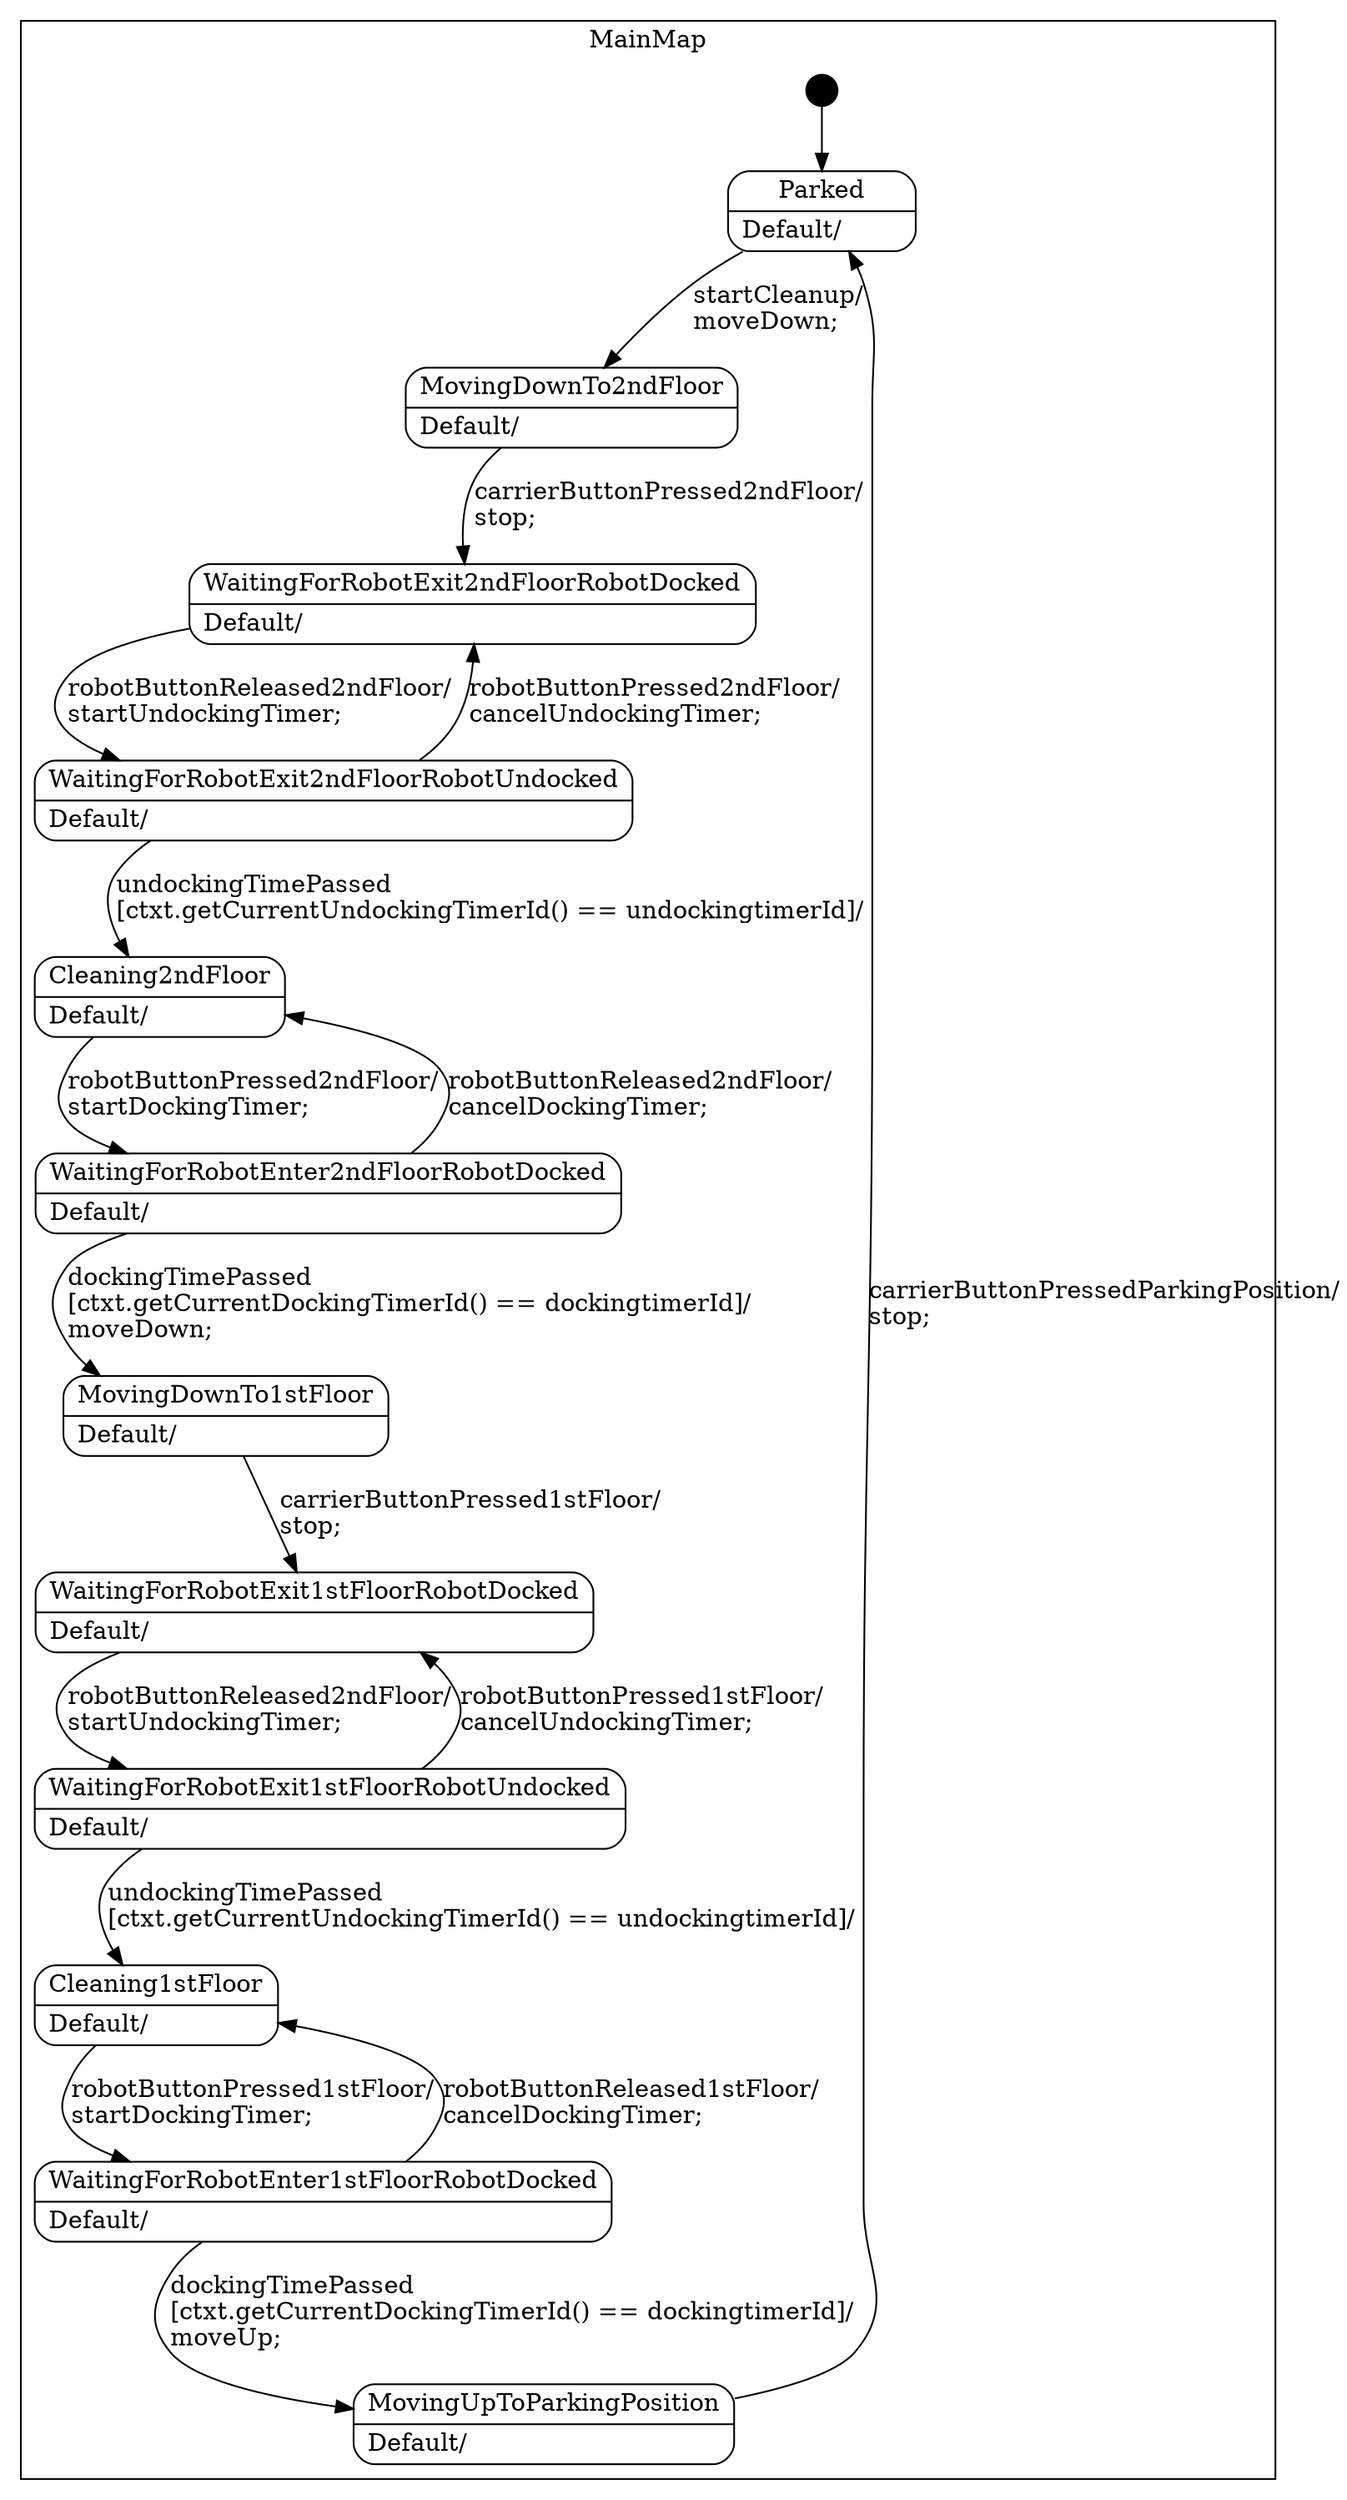 digraph RobotelevatorStatemachine {

    node
        [shape=Mrecord width=1.5];

    subgraph cluster_MainMap {

        label="MainMap";

        //
        // States (Nodes)
        //

        "MainMap::Parked"
            [label="{Parked|Default/\l}"];

        "MainMap::MovingDownTo2ndFloor"
            [label="{MovingDownTo2ndFloor|Default/\l}"];

        "MainMap::WaitingForRobotExit2ndFloorRobotDocked"
            [label="{WaitingForRobotExit2ndFloorRobotDocked|Default/\l}"];

        "MainMap::WaitingForRobotExit2ndFloorRobotUndocked"
            [label="{WaitingForRobotExit2ndFloorRobotUndocked|Default/\l}"];

        "MainMap::Cleaning2ndFloor"
            [label="{Cleaning2ndFloor|Default/\l}"];

        "MainMap::WaitingForRobotEnter2ndFloorRobotDocked"
            [label="{WaitingForRobotEnter2ndFloorRobotDocked|Default/\l}"];

        "MainMap::MovingDownTo1stFloor"
            [label="{MovingDownTo1stFloor|Default/\l}"];

        "MainMap::WaitingForRobotExit1stFloorRobotDocked"
            [label="{WaitingForRobotExit1stFloorRobotDocked|Default/\l}"];

        "MainMap::WaitingForRobotExit1stFloorRobotUndocked"
            [label="{WaitingForRobotExit1stFloorRobotUndocked|Default/\l}"];

        "MainMap::Cleaning1stFloor"
            [label="{Cleaning1stFloor|Default/\l}"];

        "MainMap::WaitingForRobotEnter1stFloorRobotDocked"
            [label="{WaitingForRobotEnter1stFloorRobotDocked|Default/\l}"];

        "MainMap::MovingUpToParkingPosition"
            [label="{MovingUpToParkingPosition|Default/\l}"];

        "%start"
            [label="" shape=circle style=filled fillcolor=black width=0.25];

    }

    //
    // Transitions (Edges)
    //

    "MainMap::Parked" -> "MainMap::MovingDownTo2ndFloor"
        [label="startCleanup/\lmoveDown;\l"];

    "MainMap::MovingDownTo2ndFloor" -> "MainMap::WaitingForRobotExit2ndFloorRobotDocked"
        [label="carrierButtonPressed2ndFloor/\lstop;\l"];

    "MainMap::WaitingForRobotExit2ndFloorRobotDocked" -> "MainMap::WaitingForRobotExit2ndFloorRobotUndocked"
        [label="robotButtonReleased2ndFloor/\lstartUndockingTimer;\l"];

    "MainMap::WaitingForRobotExit2ndFloorRobotUndocked" -> "MainMap::Cleaning2ndFloor"
        [label="undockingTimePassed\l\[ctxt.getCurrentUndockingTimerId() == undockingtimerId\]/\l"];

    "MainMap::WaitingForRobotExit2ndFloorRobotUndocked" -> "MainMap::WaitingForRobotExit2ndFloorRobotDocked"
        [label="robotButtonPressed2ndFloor/\lcancelUndockingTimer;\l"];

    "MainMap::Cleaning2ndFloor" -> "MainMap::WaitingForRobotEnter2ndFloorRobotDocked"
        [label="robotButtonPressed2ndFloor/\lstartDockingTimer;\l"];

    "MainMap::WaitingForRobotEnter2ndFloorRobotDocked" -> "MainMap::MovingDownTo1stFloor"
        [label="dockingTimePassed\l\[ctxt.getCurrentDockingTimerId() == dockingtimerId\]/\lmoveDown;\l"];

    "MainMap::WaitingForRobotEnter2ndFloorRobotDocked" -> "MainMap::Cleaning2ndFloor"
        [label="robotButtonReleased2ndFloor/\lcancelDockingTimer;\l"];

    "MainMap::MovingDownTo1stFloor" -> "MainMap::WaitingForRobotExit1stFloorRobotDocked"
        [label="carrierButtonPressed1stFloor/\lstop;\l"];

    "MainMap::WaitingForRobotExit1stFloorRobotDocked" -> "MainMap::WaitingForRobotExit1stFloorRobotUndocked"
        [label="robotButtonReleased2ndFloor/\lstartUndockingTimer;\l"];

    "MainMap::WaitingForRobotExit1stFloorRobotUndocked" -> "MainMap::Cleaning1stFloor"
        [label="undockingTimePassed\l\[ctxt.getCurrentUndockingTimerId() == undockingtimerId\]/\l"];

    "MainMap::WaitingForRobotExit1stFloorRobotUndocked" -> "MainMap::WaitingForRobotExit1stFloorRobotDocked"
        [label="robotButtonPressed1stFloor/\lcancelUndockingTimer;\l"];

    "MainMap::Cleaning1stFloor" -> "MainMap::WaitingForRobotEnter1stFloorRobotDocked"
        [label="robotButtonPressed1stFloor/\lstartDockingTimer;\l"];

    "MainMap::WaitingForRobotEnter1stFloorRobotDocked" -> "MainMap::MovingUpToParkingPosition"
        [label="dockingTimePassed\l\[ctxt.getCurrentDockingTimerId() == dockingtimerId\]/\lmoveUp;\l"];

    "MainMap::WaitingForRobotEnter1stFloorRobotDocked" -> "MainMap::Cleaning1stFloor"
        [label="robotButtonReleased1stFloor/\lcancelDockingTimer;\l"];

    "MainMap::MovingUpToParkingPosition" -> "MainMap::Parked"
        [label="carrierButtonPressedParkingPosition/\lstop;\l"];

    "%start" -> "MainMap::Parked"

}
